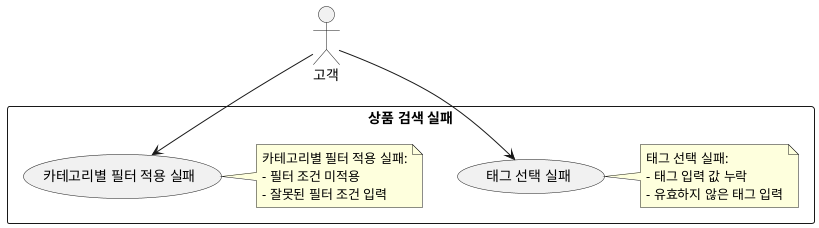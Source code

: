 @startuml
actor "고객" as Customer

rectangle "상품 검색 실패" {
  usecase "태그 선택 실패" as UC1_1_failure
  note right
  태그 선택 실패:
  - 태그 입력 값 누락
  - 유효하지 않은 태그 입력
  end note

  usecase "카테고리별 필터 적용 실패" as UC1_2_failure
  note right
  카테고리별 필터 적용 실패:
  - 필터 조건 미적용
  - 잘못된 필터 조건 입력
  end note
}

Customer --> UC1_1_failure
Customer --> UC1_2_failure
@enduml
